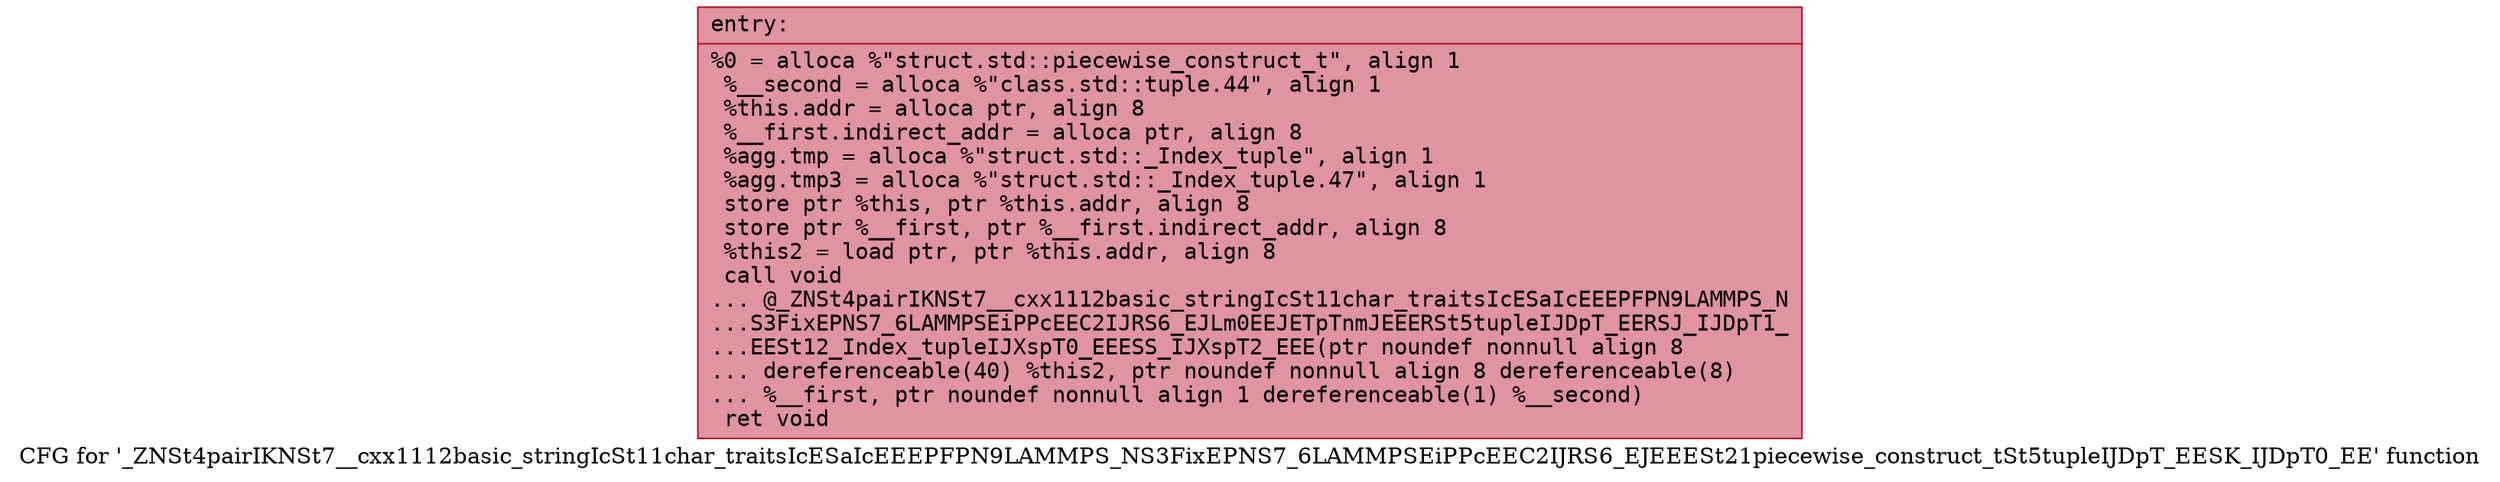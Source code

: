 digraph "CFG for '_ZNSt4pairIKNSt7__cxx1112basic_stringIcSt11char_traitsIcESaIcEEEPFPN9LAMMPS_NS3FixEPNS7_6LAMMPSEiPPcEEC2IJRS6_EJEEESt21piecewise_construct_tSt5tupleIJDpT_EESK_IJDpT0_EE' function" {
	label="CFG for '_ZNSt4pairIKNSt7__cxx1112basic_stringIcSt11char_traitsIcESaIcEEEPFPN9LAMMPS_NS3FixEPNS7_6LAMMPSEiPPcEEC2IJRS6_EJEEESt21piecewise_construct_tSt5tupleIJDpT_EESK_IJDpT0_EE' function";

	Node0x561f16514a30 [shape=record,color="#b70d28ff", style=filled, fillcolor="#b70d2870" fontname="Courier",label="{entry:\l|  %0 = alloca %\"struct.std::piecewise_construct_t\", align 1\l  %__second = alloca %\"class.std::tuple.44\", align 1\l  %this.addr = alloca ptr, align 8\l  %__first.indirect_addr = alloca ptr, align 8\l  %agg.tmp = alloca %\"struct.std::_Index_tuple\", align 1\l  %agg.tmp3 = alloca %\"struct.std::_Index_tuple.47\", align 1\l  store ptr %this, ptr %this.addr, align 8\l  store ptr %__first, ptr %__first.indirect_addr, align 8\l  %this2 = load ptr, ptr %this.addr, align 8\l  call void\l... @_ZNSt4pairIKNSt7__cxx1112basic_stringIcSt11char_traitsIcESaIcEEEPFPN9LAMMPS_N\l...S3FixEPNS7_6LAMMPSEiPPcEEC2IJRS6_EJLm0EEJETpTnmJEEERSt5tupleIJDpT_EERSJ_IJDpT1_\l...EESt12_Index_tupleIJXspT0_EEESS_IJXspT2_EEE(ptr noundef nonnull align 8\l... dereferenceable(40) %this2, ptr noundef nonnull align 8 dereferenceable(8)\l... %__first, ptr noundef nonnull align 1 dereferenceable(1) %__second)\l  ret void\l}"];
}
